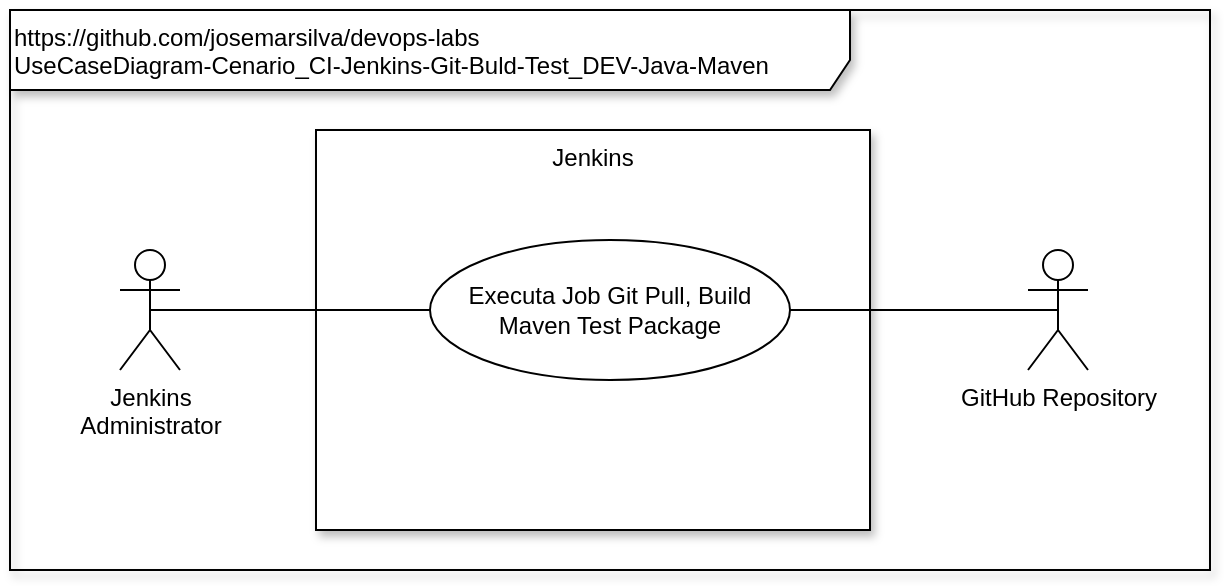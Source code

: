 <mxfile version="10.8.0" type="device"><diagram id="4c1f226b-34ee-243f-37e4-a9450a270139" name="Page-1"><mxGraphModel dx="840" dy="536" grid="1" gridSize="10" guides="1" tooltips="1" connect="1" arrows="1" fold="1" page="1" pageScale="1" pageWidth="827" pageHeight="1169" background="#ffffff" math="0" shadow="0"><root><mxCell id="0"/><mxCell id="1" parent="0"/><mxCell id="7" value="https://github.com/josemarsilva/devops-labs&lt;br&gt;UseCaseDiagram-Cenario_CI-Jenkins-Git-Buld-Test_DEV-Java-Maven&lt;br&gt;&lt;br&gt;" style="shape=umlFrame;whiteSpace=wrap;html=1;width=420;height=40;shadow=1;align=left;verticalAlign=top;" parent="1" vertex="1"><mxGeometry width="600" height="280" as="geometry"/></mxCell><mxCell id="16" value="Jenkins&lt;br&gt;" style="whiteSpace=wrap;html=1;shadow=1;verticalAlign=top;" parent="1" vertex="1"><mxGeometry x="153" y="60" width="277" height="200" as="geometry"/></mxCell><mxCell id="5" value="GitHub Repository" style="shape=umlActor;verticalLabelPosition=bottom;labelBackgroundColor=#ffffff;verticalAlign=top;html=1;" parent="1" vertex="1"><mxGeometry x="509" y="120" width="30" height="60" as="geometry"/></mxCell><mxCell id="6" value="Jenkins &lt;br&gt;Administrator" style="shape=umlActor;verticalLabelPosition=bottom;labelBackgroundColor=#ffffff;verticalAlign=top;html=1;" parent="1" vertex="1"><mxGeometry x="55" y="120" width="30" height="60" as="geometry"/></mxCell><mxCell id="31" value="Executa Job Git Pull, Build Maven Test Package&lt;br&gt;" style="ellipse;whiteSpace=wrap;html=1;" parent="1" vertex="1"><mxGeometry x="210" y="115" width="180" height="70" as="geometry"/></mxCell><mxCell id="32" value="" style="endArrow=none;startArrow=none;endFill=0;startFill=0;html=1;exitX=1;exitY=0.5;entryX=0.5;entryY=0.5;entryPerimeter=0;entryDx=0;entryDy=0;" parent="1" source="31" target="5" edge="1"><mxGeometry width="160" relative="1" as="geometry"><mxPoint x="660" y="270" as="sourcePoint"/><mxPoint x="750" y="110" as="targetPoint"/></mxGeometry></mxCell><mxCell id="33" value="" style="endArrow=none;startArrow=none;endFill=0;startFill=0;html=1;entryX=0;entryY=0.5;exitX=0.5;exitY=0.5;exitPerimeter=0;entryDx=0;entryDy=0;" parent="1" source="6" target="31" edge="1"><mxGeometry width="160" relative="1" as="geometry"><mxPoint x="60" y="230" as="sourcePoint"/><mxPoint x="490" y="270" as="targetPoint"/></mxGeometry></mxCell></root></mxGraphModel></diagram></mxfile>